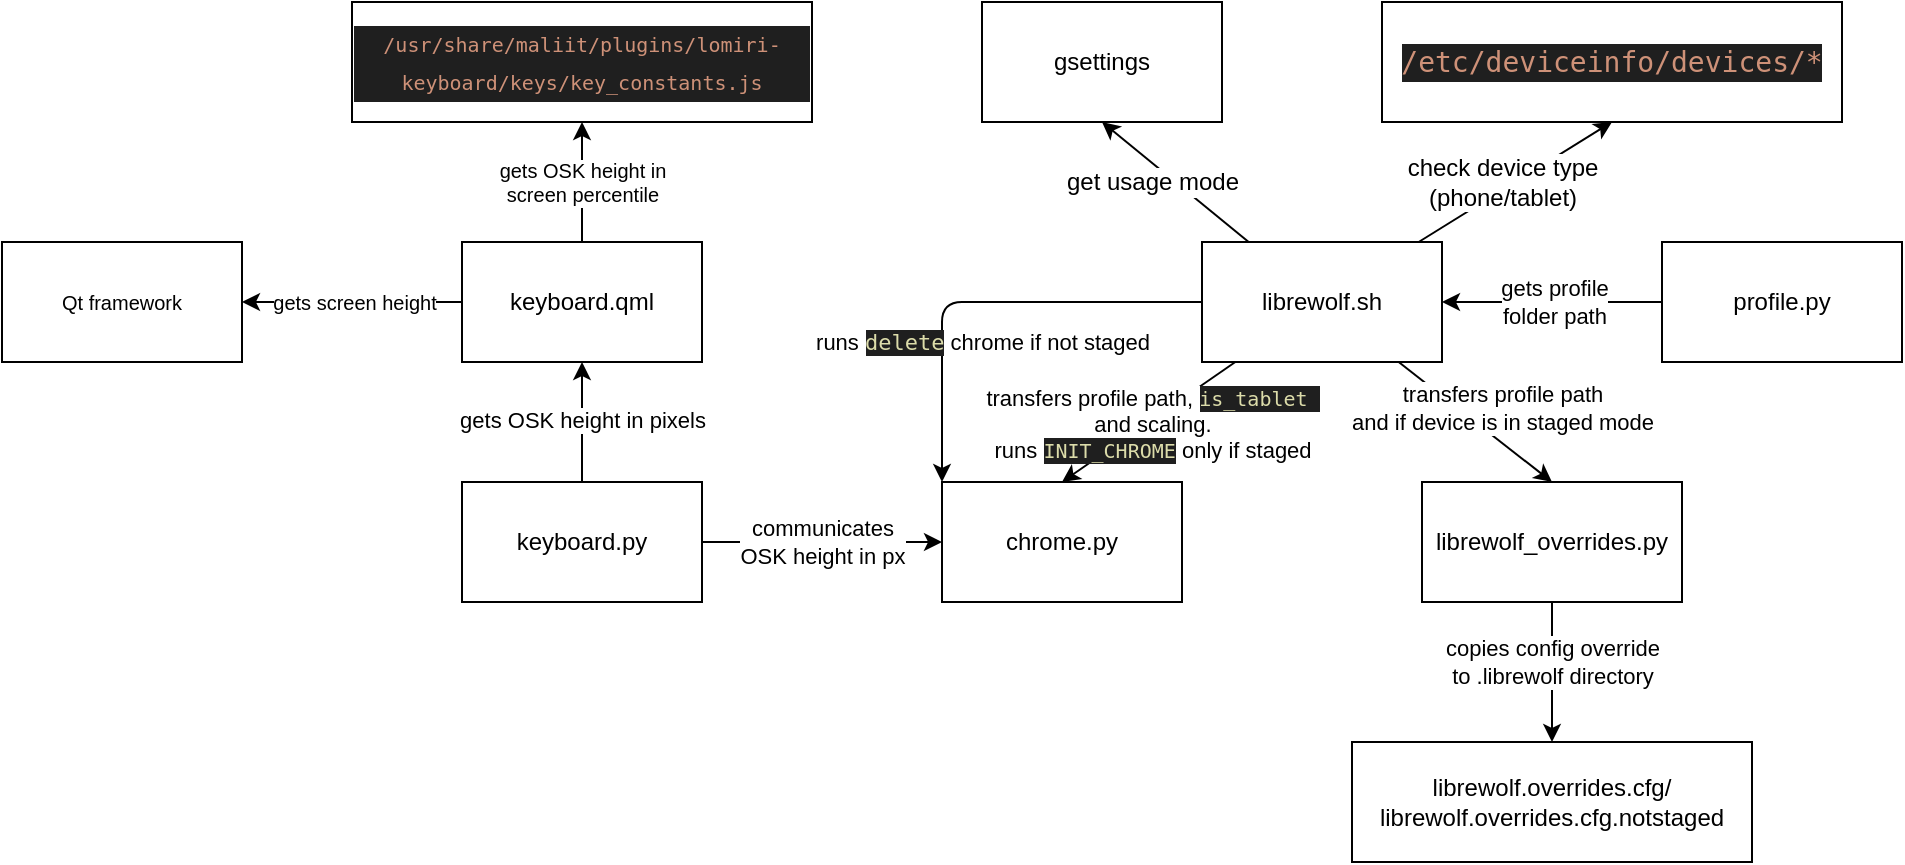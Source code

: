 <mxfile>
    <diagram id="nbfTAc3BsVZHMYUAhAVt" name="Page-1">
        <mxGraphModel dx="1834" dy="531" grid="1" gridSize="10" guides="1" tooltips="1" connect="1" arrows="1" fold="1" page="1" pageScale="1" pageWidth="850" pageHeight="1100" math="0" shadow="0">
            <root>
                <mxCell id="0"/>
                <mxCell id="1" parent="0"/>
                <mxCell id="14" value="" style="edgeStyle=none;html=1;" edge="1" parent="1" source="2" target="13">
                    <mxGeometry relative="1" as="geometry"/>
                </mxCell>
                <mxCell id="25" value="gets profile&lt;br&gt;folder path" style="edgeLabel;html=1;align=center;verticalAlign=middle;resizable=0;points=[];" vertex="1" connectable="0" parent="14">
                    <mxGeometry x="0.186" relative="1" as="geometry">
                        <mxPoint x="11" as="offset"/>
                    </mxGeometry>
                </mxCell>
                <mxCell id="2" value="profile.py" style="rounded=0;whiteSpace=wrap;html=1;" vertex="1" parent="1">
                    <mxGeometry x="680" y="120" width="120" height="60" as="geometry"/>
                </mxCell>
                <mxCell id="3" value="chrome.py" style="rounded=0;whiteSpace=wrap;html=1;" vertex="1" parent="1">
                    <mxGeometry x="320" y="240" width="120" height="60" as="geometry"/>
                </mxCell>
                <mxCell id="17" value="" style="edgeStyle=none;html=1;" edge="1" parent="1" source="4" target="8">
                    <mxGeometry relative="1" as="geometry"/>
                </mxCell>
                <mxCell id="30" value="copies config override&lt;br&gt;to .librewolf directory" style="edgeLabel;html=1;align=center;verticalAlign=middle;resizable=0;points=[];fontSize=11;" vertex="1" connectable="0" parent="17">
                    <mxGeometry x="-0.37" y="1" relative="1" as="geometry">
                        <mxPoint x="-1" y="8" as="offset"/>
                    </mxGeometry>
                </mxCell>
                <mxCell id="4" value="librewolf_overrides.py" style="rounded=0;whiteSpace=wrap;html=1;" vertex="1" parent="1">
                    <mxGeometry x="560" y="240" width="130" height="60" as="geometry"/>
                </mxCell>
                <mxCell id="23" value="" style="edgeStyle=none;html=1;" edge="1" parent="1" source="5" target="3">
                    <mxGeometry relative="1" as="geometry"/>
                </mxCell>
                <mxCell id="32" value="communicates&lt;br&gt;OSK height in px" style="edgeLabel;html=1;align=center;verticalAlign=middle;resizable=0;points=[];fontSize=11;" vertex="1" connectable="0" parent="23">
                    <mxGeometry x="-0.222" y="-1" relative="1" as="geometry">
                        <mxPoint x="13" y="-1" as="offset"/>
                    </mxGeometry>
                </mxCell>
                <mxCell id="34" value="" style="edgeStyle=none;html=1;fontSize=11;" edge="1" parent="1" source="5" target="6">
                    <mxGeometry relative="1" as="geometry"/>
                </mxCell>
                <mxCell id="35" value="gets OSK height in pixels" style="edgeLabel;html=1;align=center;verticalAlign=middle;resizable=0;points=[];fontSize=11;" vertex="1" connectable="0" parent="34">
                    <mxGeometry x="-0.208" relative="1" as="geometry">
                        <mxPoint y="-7" as="offset"/>
                    </mxGeometry>
                </mxCell>
                <UserObject label="keyboard.py" link="keyboard.py" id="5">
                    <mxCell style="rounded=0;whiteSpace=wrap;html=1;" vertex="1" parent="1">
                        <mxGeometry x="80" y="240" width="120" height="60" as="geometry"/>
                    </mxCell>
                </UserObject>
                <mxCell id="38" value="" style="edgeStyle=none;html=1;fontSize=10;" edge="1" parent="1" source="6" target="36">
                    <mxGeometry relative="1" as="geometry"/>
                </mxCell>
                <mxCell id="39" value="gets OSK height in&lt;br&gt;screen percentile" style="edgeLabel;html=1;align=center;verticalAlign=middle;resizable=0;points=[];fontSize=10;" vertex="1" connectable="0" parent="38">
                    <mxGeometry x="-0.3" relative="1" as="geometry">
                        <mxPoint y="-9" as="offset"/>
                    </mxGeometry>
                </mxCell>
                <mxCell id="41" value="" style="edgeStyle=none;html=1;fontSize=10;" edge="1" parent="1" source="6" target="40">
                    <mxGeometry relative="1" as="geometry"/>
                </mxCell>
                <mxCell id="42" value="gets screen height" style="edgeLabel;html=1;align=center;verticalAlign=middle;resizable=0;points=[];fontSize=10;" vertex="1" connectable="0" parent="41">
                    <mxGeometry x="-0.188" y="1" relative="1" as="geometry">
                        <mxPoint x="-10" y="-1" as="offset"/>
                    </mxGeometry>
                </mxCell>
                <UserObject label="keyboard.qml" link="keyboard.qml" id="6">
                    <mxCell style="rounded=0;whiteSpace=wrap;html=1;" vertex="1" parent="1">
                        <mxGeometry x="80" y="120" width="120" height="60" as="geometry"/>
                    </mxCell>
                </UserObject>
                <mxCell id="8" value="librewolf.overrides.cfg/&lt;br&gt;librewolf.overrides.cfg.notstaged" style="rounded=0;whiteSpace=wrap;html=1;" vertex="1" parent="1">
                    <mxGeometry x="525" y="370" width="200" height="60" as="geometry"/>
                </mxCell>
                <mxCell id="18" style="edgeStyle=none;html=1;entryX=0.5;entryY=0;entryDx=0;entryDy=0;" edge="1" parent="1" source="13" target="3">
                    <mxGeometry relative="1" as="geometry"/>
                </mxCell>
                <mxCell id="27" value="transfers profile path,&amp;nbsp;&lt;span style=&quot;color: rgb(220, 220, 170); background-color: rgb(31, 31, 31); font-family: &amp;quot;Droid Sans Mono&amp;quot;, &amp;quot;monospace&amp;quot;, monospace;&quot;&gt;&lt;font style=&quot;font-size: 10px;&quot;&gt;is_tablet&amp;nbsp;&lt;br&gt;&lt;/font&gt;&lt;/span&gt;and scaling.&lt;br&gt;runs&amp;nbsp;&lt;span style=&quot;color: rgb(220, 220, 170); background-color: rgb(31, 31, 31); font-family: &amp;quot;Droid Sans Mono&amp;quot;, &amp;quot;monospace&amp;quot;, monospace;&quot;&gt;&lt;font style=&quot;font-size: 10px;&quot;&gt;INIT_CHROME&lt;/font&gt;&lt;/span&gt;&amp;nbsp;only if staged" style="edgeLabel;html=1;align=center;verticalAlign=middle;resizable=0;points=[];" vertex="1" connectable="0" parent="18">
                    <mxGeometry x="-0.206" y="-2" relative="1" as="geometry">
                        <mxPoint x="-6" y="8" as="offset"/>
                    </mxGeometry>
                </mxCell>
                <mxCell id="19" style="edgeStyle=none;html=1;entryX=0.5;entryY=0;entryDx=0;entryDy=0;" edge="1" parent="1" source="13" target="4">
                    <mxGeometry relative="1" as="geometry"/>
                </mxCell>
                <mxCell id="26" value="transfers profile path&lt;br&gt;and if device is in staged mode" style="edgeLabel;html=1;align=center;verticalAlign=middle;resizable=0;points=[];" vertex="1" connectable="0" parent="19">
                    <mxGeometry x="-0.199" y="2" relative="1" as="geometry">
                        <mxPoint x="19" as="offset"/>
                    </mxGeometry>
                </mxCell>
                <mxCell id="28" style="edgeStyle=none;html=1;entryX=0;entryY=0;entryDx=0;entryDy=0;" edge="1" parent="1" source="13" target="3">
                    <mxGeometry relative="1" as="geometry">
                        <Array as="points">
                            <mxPoint x="320" y="150"/>
                        </Array>
                    </mxGeometry>
                </mxCell>
                <mxCell id="29" value="runs&amp;nbsp;&lt;span style=&quot;color: rgb(220, 220, 170); background-color: rgb(31, 31, 31); font-family: &amp;quot;Droid Sans Mono&amp;quot;, &amp;quot;monospace&amp;quot;, monospace;&quot;&gt;&lt;font style=&quot;font-size: 11px;&quot;&gt;delete&lt;/font&gt;&lt;/span&gt;&amp;nbsp;chrome if not staged" style="edgeLabel;html=1;align=center;verticalAlign=middle;resizable=0;points=[];" vertex="1" connectable="0" parent="28">
                    <mxGeometry x="-0.134" y="-1" relative="1" as="geometry">
                        <mxPoint x="-15" y="21" as="offset"/>
                    </mxGeometry>
                </mxCell>
                <mxCell id="44" style="edgeStyle=none;html=1;entryX=0.5;entryY=1;entryDx=0;entryDy=0;fontSize=12;" edge="1" parent="1" source="13" target="43">
                    <mxGeometry relative="1" as="geometry"/>
                </mxCell>
                <mxCell id="45" value="get usage mode" style="edgeLabel;html=1;align=center;verticalAlign=middle;resizable=0;points=[];fontSize=12;" vertex="1" connectable="0" parent="44">
                    <mxGeometry x="0.271" relative="1" as="geometry">
                        <mxPoint x="-2" y="8" as="offset"/>
                    </mxGeometry>
                </mxCell>
                <mxCell id="47" style="edgeStyle=none;html=1;entryX=0.5;entryY=1;entryDx=0;entryDy=0;fontSize=12;" edge="1" parent="1" source="13" target="46">
                    <mxGeometry relative="1" as="geometry"/>
                </mxCell>
                <mxCell id="48" value="check device type&lt;br&gt;(phone/tablet)" style="edgeLabel;html=1;align=center;verticalAlign=middle;resizable=0;points=[];fontSize=12;" vertex="1" connectable="0" parent="47">
                    <mxGeometry x="-0.264" relative="1" as="geometry">
                        <mxPoint x="6" y="-8" as="offset"/>
                    </mxGeometry>
                </mxCell>
                <UserObject label="librewolf.sh" link="librewolf.sh" id="13">
                    <mxCell style="rounded=0;whiteSpace=wrap;html=1;" vertex="1" parent="1">
                        <mxGeometry x="450" y="120" width="120" height="60" as="geometry"/>
                    </mxCell>
                </UserObject>
                <mxCell id="36" value="&lt;div style=&quot;color: rgb(204, 204, 204); background-color: rgb(31, 31, 31); font-family: &amp;quot;Droid Sans Mono&amp;quot;, &amp;quot;monospace&amp;quot;, monospace; font-weight: normal; line-height: 19px;&quot;&gt;&lt;div style=&quot;&quot;&gt;&lt;span style=&quot;color: rgb(206, 145, 120);&quot;&gt;&lt;font style=&quot;font-size: 10px;&quot;&gt;/usr/share/maliit/plugins/lomiri-keyboard/keys/key_constants.js&lt;/font&gt;&lt;/span&gt;&lt;/div&gt;&lt;/div&gt;" style="rounded=0;whiteSpace=wrap;html=1;fontSize=11;" vertex="1" parent="1">
                    <mxGeometry x="25" width="230" height="60" as="geometry"/>
                </mxCell>
                <mxCell id="40" value="Qt framework" style="rounded=0;whiteSpace=wrap;html=1;fontSize=10;" vertex="1" parent="1">
                    <mxGeometry x="-150" y="120" width="120" height="60" as="geometry"/>
                </mxCell>
                <mxCell id="43" value="&lt;font style=&quot;font-size: 12px;&quot;&gt;gsettings&lt;/font&gt;" style="rounded=0;whiteSpace=wrap;html=1;fontSize=10;" vertex="1" parent="1">
                    <mxGeometry x="340" width="120" height="60" as="geometry"/>
                </mxCell>
                <mxCell id="46" value="&lt;div style=&quot;color: rgb(204, 204, 204); background-color: rgb(31, 31, 31); font-family: &amp;quot;Droid Sans Mono&amp;quot;, &amp;quot;monospace&amp;quot;, monospace; font-size: 14px; line-height: 19px;&quot;&gt;&lt;span style=&quot;color: #ce9178;&quot;&gt;/etc/deviceinfo/devices/*&lt;/span&gt;&lt;/div&gt;" style="rounded=0;whiteSpace=wrap;html=1;fontSize=12;" vertex="1" parent="1">
                    <mxGeometry x="540" width="230" height="60" as="geometry"/>
                </mxCell>
            </root>
        </mxGraphModel>
    </diagram>
</mxfile>
